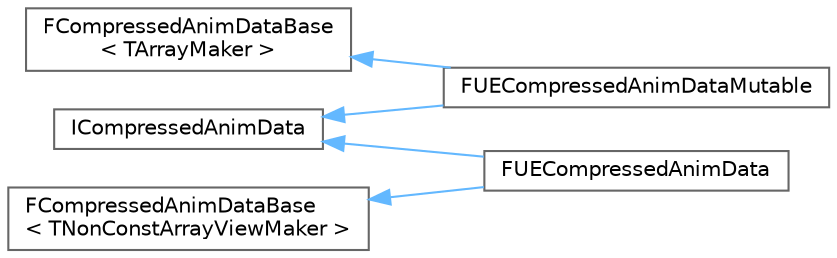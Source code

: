 digraph "Graphical Class Hierarchy"
{
 // INTERACTIVE_SVG=YES
 // LATEX_PDF_SIZE
  bgcolor="transparent";
  edge [fontname=Helvetica,fontsize=10,labelfontname=Helvetica,labelfontsize=10];
  node [fontname=Helvetica,fontsize=10,shape=box,height=0.2,width=0.4];
  rankdir="LR";
  Node0 [id="Node000000",label="FCompressedAnimDataBase\l\< TArrayMaker \>",height=0.2,width=0.4,color="grey40", fillcolor="white", style="filled",URL="$d5/da6/structFCompressedAnimDataBase.html",tooltip=" "];
  Node0 -> Node1 [id="edge3645_Node000000_Node000001",dir="back",color="steelblue1",style="solid",tooltip=" "];
  Node1 [id="Node000001",label="FUECompressedAnimDataMutable",height=0.2,width=0.4,color="grey40", fillcolor="white", style="filled",URL="$d2/d7f/structFUECompressedAnimDataMutable.html",tooltip=" "];
  Node4 [id="Node000004",label="FCompressedAnimDataBase\l\< TNonConstArrayViewMaker \>",height=0.2,width=0.4,color="grey40", fillcolor="white", style="filled",URL="$d5/da6/structFCompressedAnimDataBase.html",tooltip=" "];
  Node4 -> Node3 [id="edge3646_Node000004_Node000003",dir="back",color="steelblue1",style="solid",tooltip=" "];
  Node3 [id="Node000003",label="FUECompressedAnimData",height=0.2,width=0.4,color="grey40", fillcolor="white", style="filled",URL="$d4/d79/structFUECompressedAnimData.html",tooltip=" "];
  Node2 [id="Node000002",label="ICompressedAnimData",height=0.2,width=0.4,color="grey40", fillcolor="white", style="filled",URL="$de/d56/structICompressedAnimData.html",tooltip=" "];
  Node2 -> Node3 [id="edge3647_Node000002_Node000003",dir="back",color="steelblue1",style="solid",tooltip=" "];
  Node2 -> Node1 [id="edge3648_Node000002_Node000001",dir="back",color="steelblue1",style="solid",tooltip=" "];
}
